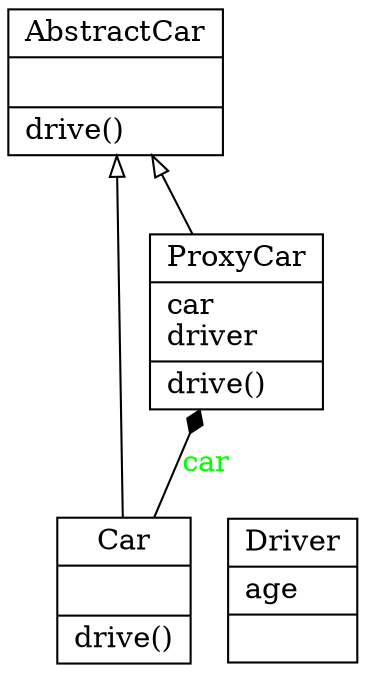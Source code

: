digraph "classes" {
charset="utf-8"
rankdir=BT
"0" [label="{AbstractCar|\l|drive()\l}", shape="record"];
"1" [label="{Car|\l|drive()\l}", shape="record"];
"2" [label="{Driver|age\l|}", shape="record"];
"3" [label="{ProxyCar|car\ldriver\l|drive()\l}", shape="record"];
"1" -> "0" [arrowhead="empty", arrowtail="none"];
"3" -> "0" [arrowhead="empty", arrowtail="none"];
"1" -> "3" [arrowhead="diamond", arrowtail="none", fontcolor="green", label="car", style="solid"];
}
